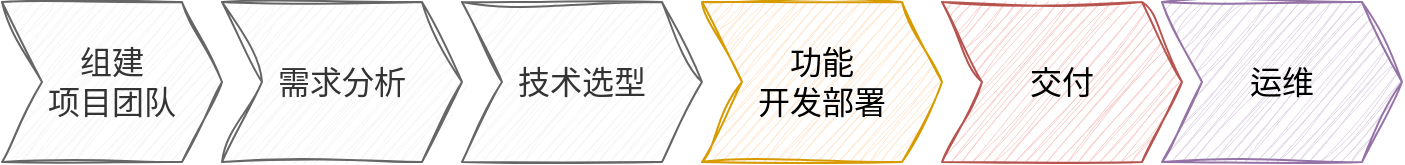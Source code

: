 <mxfile version="24.0.7" type="github">
  <diagram name="第 1 页" id="y0559OadRU6vLgNuHtR3">
    <mxGraphModel dx="1434" dy="790" grid="1" gridSize="10" guides="1" tooltips="1" connect="1" arrows="1" fold="1" page="1" pageScale="1" pageWidth="827" pageHeight="1169" math="0" shadow="0">
      <root>
        <mxCell id="0" />
        <mxCell id="1" parent="0" />
        <mxCell id="veWQnZv1jGFuyXu2Y8g--1" value="组建&lt;div&gt;项目团队&lt;/div&gt;" style="shape=step;perimeter=stepPerimeter;whiteSpace=wrap;html=1;fixedSize=1;fontSize=16;fillColor=#f5f5f5;strokeColor=#666666;sketch=1;curveFitting=1;jiggle=2;fontColor=#333333;" vertex="1" parent="1">
          <mxGeometry x="10" y="210" width="110" height="80" as="geometry" />
        </mxCell>
        <mxCell id="veWQnZv1jGFuyXu2Y8g--2" value="需求分析" style="shape=step;perimeter=stepPerimeter;whiteSpace=wrap;html=1;fixedSize=1;fontSize=16;fillColor=#f5f5f5;strokeColor=#666666;sketch=1;curveFitting=1;jiggle=2;fontColor=#333333;" vertex="1" parent="1">
          <mxGeometry x="120" y="210" width="120" height="80" as="geometry" />
        </mxCell>
        <mxCell id="veWQnZv1jGFuyXu2Y8g--3" value="技术选型" style="shape=step;perimeter=stepPerimeter;whiteSpace=wrap;html=1;fixedSize=1;fontSize=16;fillColor=#f5f5f5;strokeColor=#666666;sketch=1;curveFitting=1;jiggle=2;fontColor=#333333;" vertex="1" parent="1">
          <mxGeometry x="240" y="210" width="120" height="80" as="geometry" />
        </mxCell>
        <mxCell id="veWQnZv1jGFuyXu2Y8g--4" value="功能&lt;div&gt;开发部署&lt;/div&gt;" style="shape=step;perimeter=stepPerimeter;whiteSpace=wrap;html=1;fixedSize=1;fontSize=16;fillColor=#ffe6cc;strokeColor=#d79b00;sketch=1;curveFitting=1;jiggle=2;" vertex="1" parent="1">
          <mxGeometry x="360" y="210" width="120" height="80" as="geometry" />
        </mxCell>
        <mxCell id="veWQnZv1jGFuyXu2Y8g--5" value="交付" style="shape=step;perimeter=stepPerimeter;whiteSpace=wrap;html=1;fixedSize=1;fontSize=16;fillColor=#f8cecc;strokeColor=#b85450;sketch=1;curveFitting=1;jiggle=2;" vertex="1" parent="1">
          <mxGeometry x="480" y="210" width="120" height="80" as="geometry" />
        </mxCell>
        <mxCell id="veWQnZv1jGFuyXu2Y8g--6" value="运维" style="shape=step;perimeter=stepPerimeter;whiteSpace=wrap;html=1;fixedSize=1;fontSize=16;fillColor=#e1d5e7;strokeColor=#9673a6;sketch=1;curveFitting=1;jiggle=2;" vertex="1" parent="1">
          <mxGeometry x="590" y="210" width="120" height="80" as="geometry" />
        </mxCell>
      </root>
    </mxGraphModel>
  </diagram>
</mxfile>
